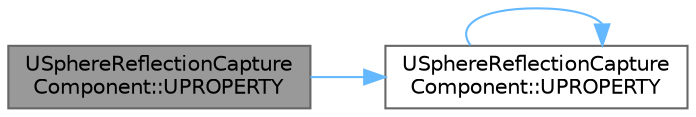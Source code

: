 digraph "USphereReflectionCaptureComponent::UPROPERTY"
{
 // INTERACTIVE_SVG=YES
 // LATEX_PDF_SIZE
  bgcolor="transparent";
  edge [fontname=Helvetica,fontsize=10,labelfontname=Helvetica,labelfontsize=10];
  node [fontname=Helvetica,fontsize=10,shape=box,height=0.2,width=0.4];
  rankdir="LR";
  Node1 [id="Node000001",label="USphereReflectionCapture\lComponent::UPROPERTY",height=0.2,width=0.4,color="gray40", fillcolor="grey60", style="filled", fontcolor="black",tooltip=" "];
  Node1 -> Node2 [id="edge1_Node000001_Node000002",color="steelblue1",style="solid",tooltip=" "];
  Node2 [id="Node000002",label="USphereReflectionCapture\lComponent::UPROPERTY",height=0.2,width=0.4,color="grey40", fillcolor="white", style="filled",URL="$d4/d5e/classUSphereReflectionCaptureComponent.html#a9923c2411eb35f3fa6fe01f060e84c22",tooltip="Not needed anymore, not yet removed in case the artist setup values are needed in the future."];
  Node2 -> Node2 [id="edge2_Node000002_Node000002",color="steelblue1",style="solid",tooltip=" "];
}

